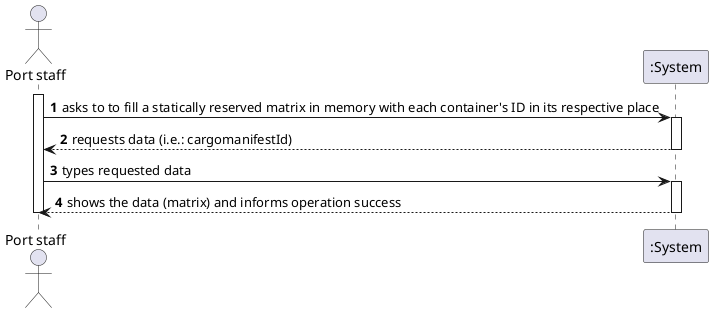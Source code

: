 @startuml
'https://plantuml.com/sequence-diagram

autonumber
actor "Port staff" as PS
activate PS

PS -> ":System": asks to to fill a statically reserved matrix in memory with each container's ID in its respective place
activate ":System"
":System" --> PS: requests data (i.e.: cargomanifestId)
deactivate ":System"

PS -> ":System": types requested data
activate ":System"
":System" --> PS : shows the data (matrix) and informs operation success
deactivate ":System"

deactivate PS
@enduml
